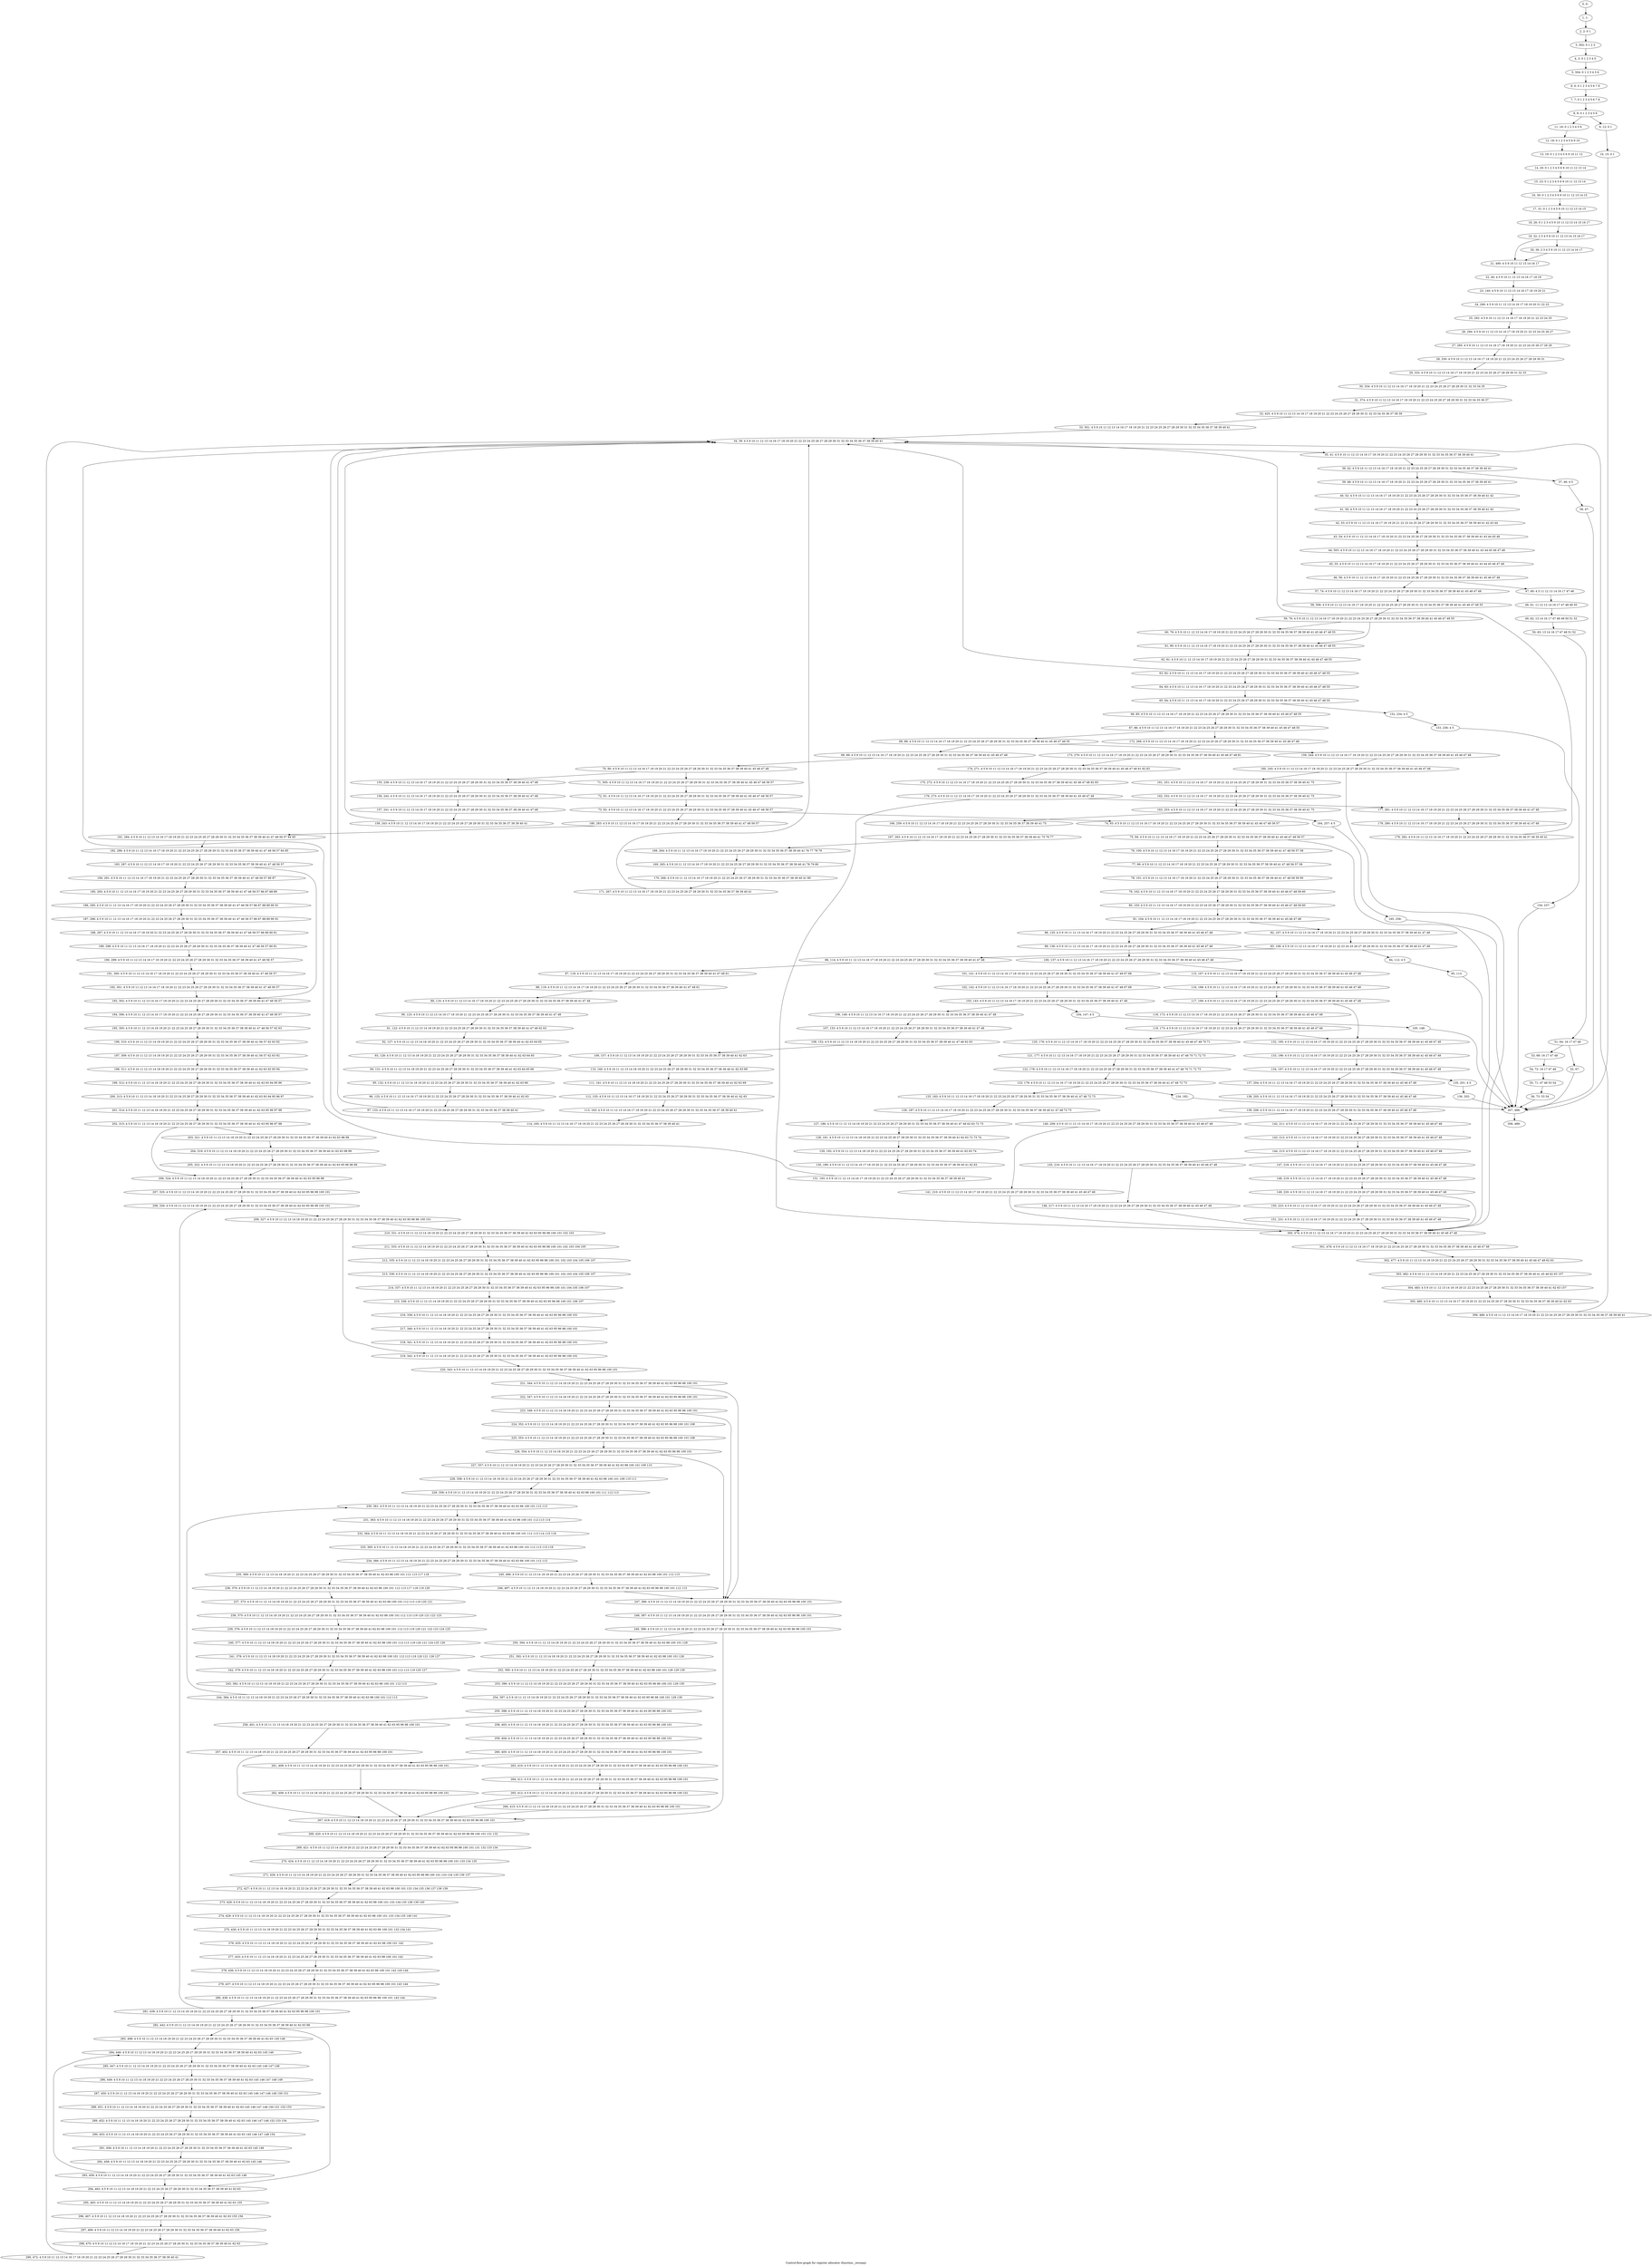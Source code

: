 digraph G {
graph [label="Control-flow-graph for register allocator (function _recomp)"]
0[label="0, 0: "];
1[label="1, 1: "];
2[label="2, 2: 0 1 "];
3[label="3, 502: 0 1 2 3 "];
4[label="4, 3: 0 1 2 3 4 5 "];
5[label="5, 504: 0 1 2 3 4 5 6 "];
6[label="6, 6: 0 1 2 3 4 5 6 7 8 "];
7[label="7, 7: 0 1 2 3 4 5 6 7 8 "];
8[label="8, 8: 0 1 2 3 4 5 6 "];
9[label="9, 12: 0 1 "];
10[label="10, 15: 0 1 "];
11[label="11, 16: 0 1 2 3 4 5 6 "];
12[label="12, 18: 0 1 2 3 4 5 6 9 10 "];
13[label="13, 19: 0 1 2 3 4 5 6 9 10 11 12 "];
14[label="14, 20: 0 1 2 3 4 5 6 9 10 11 12 13 14 "];
15[label="15, 23: 0 1 2 3 4 5 6 9 10 11 12 13 14 "];
16[label="16, 30: 0 1 2 3 4 5 6 9 10 11 12 13 14 15 "];
17[label="17, 31: 0 1 2 3 4 5 9 10 11 12 13 14 15 "];
18[label="18, 26: 0 1 2 3 4 5 9 10 11 12 13 14 15 16 17 "];
19[label="19, 32: 2 3 4 5 9 10 11 12 13 14 15 16 17 "];
20[label="20, 36: 2 3 4 5 9 10 11 12 13 14 16 17 "];
21[label="21, 490: 4 5 9 10 11 12 13 14 16 17 "];
22[label="22, 40: 4 5 9 10 11 12 13 14 16 17 18 19 "];
23[label="23, 140: 4 5 9 10 11 12 13 14 16 17 18 19 20 21 "];
24[label="24, 290: 4 5 9 10 11 12 13 14 16 17 18 19 20 21 22 23 "];
25[label="25, 292: 4 5 9 10 11 12 13 14 16 17 18 19 20 21 22 23 24 25 "];
26[label="26, 294: 4 5 9 10 11 12 13 14 16 17 18 19 20 21 22 23 24 25 26 27 "];
27[label="27, 285: 4 5 9 10 11 12 13 14 16 17 18 19 20 21 22 23 24 25 26 27 28 29 "];
28[label="28, 330: 4 5 9 10 11 12 13 14 16 17 18 19 20 21 22 23 24 25 26 27 28 29 30 31 "];
29[label="29, 332: 4 5 9 10 11 12 13 14 16 17 18 19 20 21 22 23 24 25 26 27 28 29 30 31 32 33 "];
30[label="30, 334: 4 5 9 10 11 12 13 14 16 17 18 19 20 21 22 23 24 25 26 27 28 29 30 31 32 33 34 35 "];
31[label="31, 374: 4 5 9 10 11 12 13 14 16 17 18 19 20 21 22 23 24 25 26 27 28 29 30 31 32 33 34 35 36 37 "];
32[label="32, 425: 4 5 9 10 11 12 13 14 16 17 18 19 20 21 22 23 24 25 26 27 28 29 30 31 32 33 34 35 36 37 38 39 "];
33[label="33, 501: 4 5 9 10 11 12 13 14 16 17 18 19 20 21 22 23 24 25 26 27 28 29 30 31 32 33 34 35 36 37 38 39 40 41 "];
34[label="34, 39: 4 5 9 10 11 12 13 14 16 17 18 19 20 21 22 23 24 25 26 27 28 29 30 31 32 33 34 35 36 37 38 39 40 41 "];
35[label="35, 41: 4 5 9 10 11 12 13 14 16 17 18 19 20 21 22 23 24 25 26 27 28 29 30 31 32 33 34 35 36 37 38 39 40 41 "];
36[label="36, 42: 4 5 9 10 11 12 13 14 16 17 18 19 20 21 22 23 24 25 26 27 28 29 30 31 32 33 34 35 36 37 38 39 40 41 "];
37[label="37, 46: 4 5 "];
38[label="38, 47: "];
39[label="39, 48: 4 5 9 10 11 12 13 14 16 17 18 19 20 21 22 23 24 25 26 27 28 29 30 31 32 33 34 35 36 37 38 39 40 41 "];
40[label="40, 52: 4 5 9 10 11 12 13 14 16 17 18 19 20 21 22 23 24 25 26 27 28 29 30 31 32 33 34 35 36 37 38 39 40 41 42 "];
41[label="41, 50: 4 5 9 10 11 12 13 14 16 17 18 19 20 21 22 23 24 25 26 27 28 29 30 31 32 33 34 35 36 37 38 39 40 41 42 "];
42[label="42, 53: 4 5 9 10 11 12 13 14 16 17 18 19 20 21 22 23 24 25 26 27 28 29 30 31 32 33 34 35 36 37 38 39 40 41 42 43 44 "];
43[label="43, 54: 4 5 9 10 11 12 13 14 16 17 18 19 20 21 22 23 24 25 26 27 28 29 30 31 32 33 34 35 36 37 38 39 40 41 43 44 45 46 "];
44[label="44, 503: 4 5 9 10 11 12 13 14 16 17 18 19 20 21 22 23 24 25 26 27 28 29 30 31 32 33 34 35 36 37 38 39 40 41 43 44 45 46 47 48 "];
45[label="45, 55: 4 5 9 10 11 12 13 14 16 17 18 19 20 21 22 23 24 25 26 27 28 29 30 31 32 33 34 35 36 37 38 39 40 41 43 44 45 46 47 48 "];
46[label="46, 56: 4 5 9 10 11 12 13 14 16 17 18 19 20 21 22 23 24 25 26 27 28 29 30 31 32 33 34 35 36 37 38 39 40 41 45 46 47 48 "];
47[label="47, 60: 4 5 11 12 13 14 16 17 47 48 "];
48[label="48, 61: 11 12 13 14 16 17 47 48 49 50 "];
49[label="49, 62: 13 14 16 17 47 48 49 50 51 52 "];
50[label="50, 63: 13 14 16 17 47 48 51 52 "];
51[label="51, 64: 16 17 47 48 "];
52[label="52, 67: "];
53[label="53, 68: 16 17 47 48 "];
54[label="54, 72: 16 17 47 48 "];
55[label="55, 71: 47 48 53 54 "];
56[label="56, 73: 53 54 "];
57[label="57, 74: 4 5 9 10 11 12 13 14 16 17 18 19 20 21 22 23 24 25 26 27 28 29 30 31 32 33 34 35 36 37 38 39 40 41 45 46 47 48 "];
58[label="58, 506: 4 5 9 10 11 12 13 14 16 17 18 19 20 21 22 23 24 25 26 27 28 29 30 31 32 33 34 35 36 37 38 39 40 41 45 46 47 48 55 "];
59[label="59, 76: 4 5 9 10 11 12 13 14 16 17 18 19 20 21 22 23 24 25 26 27 28 29 30 31 32 33 34 35 36 37 38 39 40 41 45 46 47 48 55 "];
60[label="60, 79: 4 5 9 10 11 12 13 14 16 17 18 19 20 21 22 23 24 25 26 27 28 29 30 31 32 33 34 35 36 37 38 39 40 41 45 46 47 48 55 "];
61[label="61, 80: 4 5 9 10 11 12 13 14 16 17 18 19 20 21 22 23 24 25 26 27 28 29 30 31 32 33 34 35 36 37 38 39 40 41 45 46 47 48 55 "];
62[label="62, 81: 4 5 9 10 11 12 13 14 16 17 18 19 20 21 22 23 24 25 26 27 28 29 30 31 32 33 34 35 36 37 38 39 40 41 45 46 47 48 55 "];
63[label="63, 82: 4 5 9 10 11 12 13 14 16 17 18 19 20 21 22 23 24 25 26 27 28 29 30 31 32 33 34 35 36 37 38 39 40 41 45 46 47 48 55 "];
64[label="64, 83: 4 5 9 10 11 12 13 14 16 17 18 19 20 21 22 23 24 25 26 27 28 29 30 31 32 33 34 35 36 37 38 39 40 41 45 46 47 48 55 "];
65[label="65, 84: 4 5 9 10 11 12 13 14 16 17 18 19 20 21 22 23 24 25 26 27 28 29 30 31 32 33 34 35 36 37 38 39 40 41 45 46 47 48 55 "];
66[label="66, 85: 4 5 9 10 11 12 13 14 16 17 18 19 20 21 22 23 24 25 26 27 28 29 30 31 32 33 34 35 36 37 38 39 40 41 45 46 47 48 55 "];
67[label="67, 86: 4 5 9 10 11 12 13 14 16 17 18 19 20 21 22 23 24 25 26 27 28 29 30 31 32 33 34 35 36 37 38 39 40 41 45 46 47 48 55 "];
68[label="68, 88: 4 5 9 10 11 12 13 14 16 17 18 19 20 21 22 23 24 25 26 27 28 29 30 31 32 33 34 35 36 37 38 39 40 41 45 46 47 48 55 "];
69[label="69, 89: 4 5 9 10 11 12 13 14 16 17 18 19 20 21 22 23 24 25 26 27 28 29 30 31 32 33 34 35 36 37 38 39 40 41 45 46 47 48 "];
70[label="70, 90: 4 5 9 10 11 12 13 14 16 17 18 19 20 21 22 23 24 25 26 27 28 29 30 31 32 33 34 35 36 37 38 39 40 41 45 46 47 48 "];
71[label="71, 505: 4 5 9 10 11 12 13 14 16 17 18 19 20 21 22 23 24 25 26 27 28 29 30 31 32 33 34 35 36 37 38 39 40 41 45 46 47 48 56 57 "];
72[label="72, 91: 4 5 9 10 11 12 13 14 16 17 18 19 20 21 22 23 24 25 26 27 28 29 30 31 32 33 34 35 36 37 38 39 40 41 45 46 47 48 56 57 "];
73[label="73, 92: 4 5 9 10 11 12 13 14 16 17 18 19 20 21 22 23 24 25 26 27 28 29 30 31 32 33 34 35 36 37 38 39 40 41 45 46 47 48 56 57 "];
74[label="74, 93: 4 5 9 10 11 12 13 14 16 17 18 19 20 21 22 23 24 25 26 27 28 29 30 31 32 33 34 35 36 37 38 39 40 41 45 46 47 48 56 57 "];
75[label="75, 94: 4 5 9 10 11 12 13 14 16 17 18 19 20 21 22 23 24 25 26 27 28 29 30 31 32 33 34 35 36 37 38 39 40 41 45 46 47 48 56 57 "];
76[label="76, 100: 4 5 9 10 11 12 13 14 16 17 18 19 20 21 22 23 24 25 26 27 28 29 30 31 32 33 34 35 36 37 38 39 40 41 47 48 56 57 58 "];
77[label="77, 99: 4 5 9 10 11 12 13 14 16 17 18 19 20 21 22 23 24 25 26 27 28 29 30 31 32 33 34 35 36 37 38 39 40 41 47 48 56 57 58 "];
78[label="78, 101: 4 5 9 10 11 12 13 14 16 17 18 19 20 21 22 23 24 25 26 27 28 29 30 31 32 33 34 35 36 37 38 39 40 41 47 48 58 59 60 "];
79[label="79, 102: 4 5 9 10 11 12 13 14 16 17 18 19 20 21 22 23 24 25 26 27 28 29 30 31 32 33 34 35 36 37 38 39 40 41 45 46 47 48 59 60 "];
80[label="80, 103: 4 5 9 10 11 12 13 14 16 17 18 19 20 21 22 23 24 25 26 27 28 29 30 31 32 33 34 35 36 37 38 39 40 41 45 46 47 48 59 60 "];
81[label="81, 104: 4 5 9 10 11 12 13 14 16 17 18 19 20 21 22 23 24 25 26 27 28 29 30 31 32 33 34 35 36 37 38 39 40 41 45 46 47 48 "];
82[label="82, 107: 4 5 9 10 11 12 13 14 16 17 18 19 20 21 22 23 24 25 26 27 28 29 30 31 32 33 34 35 36 37 38 39 40 41 47 48 "];
83[label="83, 108: 4 5 9 10 11 12 13 14 16 17 18 19 20 21 22 23 24 25 26 27 28 29 30 31 32 33 34 35 36 37 38 39 40 41 47 48 "];
84[label="84, 112: 4 5 "];
85[label="85, 113: "];
86[label="86, 114: 4 5 9 10 11 12 13 14 16 17 18 19 20 21 22 23 24 25 26 27 28 29 30 31 32 33 34 35 36 37 38 39 40 41 47 48 "];
87[label="87, 118: 4 5 9 10 11 12 13 14 16 17 18 19 20 21 22 23 24 25 26 27 28 29 30 31 32 33 34 35 36 37 38 39 40 41 47 48 61 "];
88[label="88, 119: 4 5 9 10 11 12 13 14 16 17 18 19 20 21 22 23 24 25 26 27 28 29 30 31 32 33 34 35 36 37 38 39 40 41 47 48 61 "];
89[label="89, 116: 4 5 9 10 11 12 13 14 16 17 18 19 20 21 22 23 24 25 26 27 28 29 30 31 32 33 34 35 36 37 38 39 40 41 47 48 "];
90[label="90, 123: 4 5 9 10 11 12 13 14 16 17 18 19 20 21 22 23 24 25 26 27 28 29 30 31 32 33 34 35 36 37 38 39 40 41 47 48 "];
91[label="91, 122: 4 5 9 10 11 12 13 14 18 19 20 21 22 23 24 25 26 27 28 29 30 31 32 33 34 35 36 37 38 39 40 41 47 48 62 63 "];
92[label="92, 127: 4 5 9 10 11 12 13 14 18 19 20 21 22 23 24 25 26 27 28 29 30 31 32 33 34 35 36 37 38 39 40 41 62 63 64 65 "];
93[label="93, 128: 4 5 9 10 11 12 13 14 18 19 20 21 22 23 24 25 26 27 28 29 30 31 32 33 34 35 36 37 38 39 40 41 62 63 64 65 "];
94[label="94, 131: 4 5 9 10 11 12 13 14 18 19 20 21 22 23 24 25 26 27 28 29 30 31 32 33 34 35 36 37 38 39 40 41 62 63 64 65 66 "];
95[label="95, 132: 4 5 9 10 11 12 13 14 18 19 20 21 22 23 24 25 26 27 28 29 30 31 32 33 34 35 36 37 38 39 40 41 62 63 66 "];
96[label="96, 125: 4 5 9 10 11 12 13 14 16 17 18 19 20 21 22 23 24 25 26 27 28 29 30 31 32 33 34 35 36 37 38 39 40 41 62 63 "];
97[label="97, 133: 4 5 9 10 11 12 13 14 16 17 18 19 20 21 22 23 24 25 26 27 28 29 30 31 32 33 34 35 36 37 38 39 40 41 "];
98[label="98, 135: 4 5 9 10 11 12 13 14 16 17 18 19 20 21 22 23 24 25 26 27 28 29 30 31 32 33 34 35 36 37 38 39 40 41 45 46 47 48 "];
99[label="99, 136: 4 5 9 10 11 12 13 14 16 17 18 19 20 21 22 23 24 25 26 27 28 29 30 31 32 33 34 35 36 37 38 39 40 41 45 46 47 48 "];
100[label="100, 137: 4 5 9 10 11 12 13 14 16 17 18 19 20 21 22 23 24 25 26 27 28 29 30 31 32 33 34 35 36 37 38 39 40 41 45 46 47 48 "];
101[label="101, 141: 4 5 9 10 11 12 13 14 16 17 18 19 20 21 22 23 24 25 26 27 28 29 30 31 32 33 34 35 36 37 38 39 40 41 47 48 67 68 "];
102[label="102, 142: 4 5 9 10 11 12 13 14 16 17 18 19 20 21 22 23 24 25 26 27 28 29 30 31 32 33 34 35 36 37 38 39 40 41 47 48 67 68 "];
103[label="103, 143: 4 5 9 10 11 12 13 14 16 17 18 19 20 21 22 23 24 25 26 27 28 29 30 31 32 33 34 35 36 37 38 39 40 41 47 48 "];
104[label="104, 147: 4 5 "];
105[label="105, 148: "];
106[label="106, 149: 4 5 9 10 11 12 13 14 16 17 18 19 20 21 22 23 24 25 26 27 28 29 30 31 32 33 34 35 36 37 38 39 40 41 47 48 "];
107[label="107, 153: 4 5 9 10 11 12 13 14 16 17 18 19 20 21 22 23 24 25 26 27 28 29 30 31 32 33 34 35 36 37 38 39 40 41 47 48 "];
108[label="108, 152: 4 5 9 10 11 12 13 14 18 19 20 21 22 23 24 25 26 27 28 29 30 31 32 33 34 35 36 37 38 39 40 41 47 48 62 63 "];
109[label="109, 157: 4 5 9 10 11 12 13 14 18 19 20 21 22 23 24 25 26 27 28 29 30 31 32 33 34 35 36 37 38 39 40 41 62 63 "];
110[label="110, 160: 4 5 9 10 11 12 13 14 18 19 20 21 22 23 24 25 26 27 28 29 30 31 32 33 34 35 36 37 38 39 40 41 62 63 69 "];
111[label="111, 161: 4 5 9 10 11 12 13 14 18 19 20 21 22 23 24 25 26 27 28 29 30 31 32 33 34 35 36 37 38 39 40 41 62 63 69 "];
112[label="112, 155: 4 5 9 10 11 12 13 14 16 17 18 19 20 21 22 23 24 25 26 27 28 29 30 31 32 33 34 35 36 37 38 39 40 41 62 63 "];
113[label="113, 163: 4 5 9 10 11 12 13 14 16 17 18 19 20 21 22 23 24 25 26 27 28 29 30 31 32 33 34 35 36 37 38 39 40 41 "];
114[label="114, 165: 4 5 9 10 11 12 13 14 16 17 18 19 20 21 22 23 24 25 26 27 28 29 30 31 32 33 34 35 36 37 38 39 40 41 "];
115[label="115, 167: 4 5 9 10 11 12 13 14 16 17 18 19 20 21 22 23 24 25 26 27 28 29 30 31 32 33 34 35 36 37 38 39 40 41 45 46 47 48 "];
116[label="116, 168: 4 5 9 10 11 12 13 14 16 17 18 19 20 21 22 23 24 25 26 27 28 29 30 31 32 33 34 35 36 37 38 39 40 41 45 46 47 48 "];
117[label="117, 169: 4 5 9 10 11 12 13 14 16 17 18 19 20 21 22 23 24 25 26 27 28 29 30 31 32 33 34 35 36 37 38 39 40 41 45 46 47 48 "];
118[label="118, 172: 4 5 9 10 11 12 13 14 16 17 18 19 20 21 22 23 24 25 26 27 28 29 30 31 32 33 34 35 36 37 38 39 40 41 45 46 47 48 "];
119[label="119, 173: 4 5 9 10 11 12 13 14 16 17 18 19 20 21 22 23 24 25 26 27 28 29 30 31 32 33 34 35 36 37 38 39 40 41 45 46 47 48 "];
120[label="120, 176: 4 5 9 10 11 12 13 14 16 17 18 19 20 21 22 23 24 25 26 27 28 29 30 31 32 33 34 35 36 37 38 39 40 41 45 46 47 48 70 71 "];
121[label="121, 177: 4 5 9 10 11 12 13 14 16 17 18 19 20 21 22 23 24 25 26 27 28 29 30 31 32 33 34 35 36 37 38 39 40 41 47 48 70 71 72 73 "];
122[label="122, 178: 4 5 9 10 11 12 13 14 16 17 18 19 20 21 22 23 24 25 26 27 28 29 30 31 32 33 34 35 36 37 38 39 40 41 47 48 70 71 72 73 "];
123[label="123, 179: 4 5 9 10 11 12 13 14 16 17 18 19 20 21 22 23 24 25 26 27 28 29 30 31 32 33 34 35 36 37 38 39 40 41 47 48 72 73 "];
124[label="124, 182: "];
125[label="125, 183: 4 5 9 10 11 12 13 14 16 17 18 19 20 21 22 23 24 25 26 27 28 29 30 31 32 33 34 35 36 37 38 39 40 41 47 48 72 73 "];
126[label="126, 187: 4 5 9 10 11 12 13 14 16 17 18 19 20 21 22 23 24 25 26 27 28 29 30 31 32 33 34 35 36 37 38 39 40 41 47 48 72 73 "];
127[label="127, 186: 4 5 9 10 11 12 13 14 18 19 20 21 22 23 24 25 26 27 28 29 30 31 32 33 34 35 36 37 38 39 40 41 47 48 62 63 72 73 "];
128[label="128, 191: 4 5 9 10 11 12 13 14 18 19 20 21 22 23 24 25 26 27 28 29 30 31 32 33 34 35 36 37 38 39 40 41 62 63 72 73 74 "];
129[label="129, 192: 4 5 9 10 11 12 13 14 18 19 20 21 22 23 24 25 26 27 28 29 30 31 32 33 34 35 36 37 38 39 40 41 62 63 74 "];
130[label="130, 189: 4 5 9 10 11 12 13 14 16 17 18 19 20 21 22 23 24 25 26 27 28 29 30 31 32 33 34 35 36 37 38 39 40 41 62 63 "];
131[label="131, 193: 4 5 9 10 11 12 13 14 16 17 18 19 20 21 22 23 24 25 26 27 28 29 30 31 32 33 34 35 36 37 38 39 40 41 "];
132[label="132, 195: 4 5 9 10 11 12 13 14 16 17 18 19 20 21 22 23 24 25 26 27 28 29 30 31 32 33 34 35 36 37 38 39 40 41 45 46 47 48 "];
133[label="133, 196: 4 5 9 10 11 12 13 14 16 17 18 19 20 21 22 23 24 25 26 27 28 29 30 31 32 33 34 35 36 37 38 39 40 41 45 46 47 48 "];
134[label="134, 197: 4 5 9 10 11 12 13 14 16 17 18 19 20 21 22 23 24 25 26 27 28 29 30 31 32 33 34 35 36 37 38 39 40 41 45 46 47 48 "];
135[label="135, 201: 4 5 "];
136[label="136, 202: "];
137[label="137, 204: 4 5 9 10 11 12 13 14 16 17 18 19 20 21 22 23 24 25 26 27 28 29 30 31 32 33 34 35 36 37 38 39 40 41 45 46 47 48 "];
138[label="138, 205: 4 5 9 10 11 12 13 14 16 17 18 19 20 21 22 23 24 25 26 27 28 29 30 31 32 33 34 35 36 37 38 39 40 41 45 46 47 48 "];
139[label="139, 206: 4 5 9 10 11 12 13 14 16 17 18 19 20 21 22 23 24 25 26 27 28 29 30 31 32 33 34 35 36 37 38 39 40 41 45 46 47 48 "];
140[label="140, 209: 4 5 9 10 11 12 13 14 16 17 18 19 20 21 22 23 24 25 26 27 28 29 30 31 32 33 34 35 36 37 38 39 40 41 45 46 47 48 "];
141[label="141, 210: 4 5 9 10 11 12 13 14 16 17 18 19 20 21 22 23 24 25 26 27 28 29 30 31 32 33 34 35 36 37 38 39 40 41 45 46 47 48 "];
142[label="142, 211: 4 5 9 10 11 12 13 14 16 17 18 19 20 21 22 23 24 25 26 27 28 29 30 31 32 33 34 35 36 37 38 39 40 41 45 46 47 48 "];
143[label="143, 212: 4 5 9 10 11 12 13 14 16 17 18 19 20 21 22 23 24 25 26 27 28 29 30 31 32 33 34 35 36 37 38 39 40 41 45 46 47 48 "];
144[label="144, 213: 4 5 9 10 11 12 13 14 16 17 18 19 20 21 22 23 24 25 26 27 28 29 30 31 32 33 34 35 36 37 38 39 40 41 45 46 47 48 "];
145[label="145, 216: 4 5 9 10 11 12 13 14 16 17 18 19 20 21 22 23 24 25 26 27 28 29 30 31 32 33 34 35 36 37 38 39 40 41 45 46 47 48 "];
146[label="146, 217: 4 5 9 10 11 12 13 14 16 17 18 19 20 21 22 23 24 25 26 27 28 29 30 31 32 33 34 35 36 37 38 39 40 41 45 46 47 48 "];
147[label="147, 218: 4 5 9 10 11 12 13 14 16 17 18 19 20 21 22 23 24 25 26 27 28 29 30 31 32 33 34 35 36 37 38 39 40 41 45 46 47 48 "];
148[label="148, 219: 4 5 9 10 11 12 13 14 16 17 18 19 20 21 22 23 24 25 26 27 28 29 30 31 32 33 34 35 36 37 38 39 40 41 45 46 47 48 "];
149[label="149, 220: 4 5 9 10 11 12 13 14 16 17 18 19 20 21 22 23 24 25 26 27 28 29 30 31 32 33 34 35 36 37 38 39 40 41 45 46 47 48 "];
150[label="150, 223: 4 5 9 10 11 12 13 14 16 17 18 19 20 21 22 23 24 25 26 27 28 29 30 31 32 33 34 35 36 37 38 39 40 41 45 46 47 48 "];
151[label="151, 231: 4 5 9 10 11 12 13 14 16 17 18 19 20 21 22 23 24 25 26 27 28 29 30 31 32 33 34 35 36 37 38 39 40 41 45 46 47 48 "];
152[label="152, 234: 4 5 "];
153[label="153, 236: 4 5 "];
154[label="154, 237: "];
155[label="155, 238: 4 5 9 10 11 12 13 14 16 17 18 19 20 21 22 23 24 25 26 27 28 29 30 31 32 33 34 35 36 37 38 39 40 41 47 48 "];
156[label="156, 242: 4 5 9 10 11 12 13 14 16 17 18 19 20 21 22 23 24 25 26 27 28 29 30 31 32 33 34 35 36 37 38 39 40 41 47 48 "];
157[label="157, 241: 4 5 9 10 11 12 13 14 16 17 18 19 20 21 22 23 24 25 26 27 28 29 30 31 32 33 34 35 36 37 38 39 40 41 47 48 "];
158[label="158, 243: 4 5 9 10 11 12 13 14 16 17 18 19 20 21 22 23 24 25 26 27 28 29 30 31 32 33 34 35 36 37 38 39 40 41 "];
159[label="159, 244: 4 5 9 10 11 12 13 14 16 17 18 19 20 21 22 23 24 25 26 27 28 29 30 31 32 33 34 35 36 37 38 39 40 41 45 46 47 48 "];
160[label="160, 245: 4 5 9 10 11 12 13 14 16 17 18 19 20 21 22 23 24 25 26 27 28 29 30 31 32 33 34 35 36 37 38 39 40 41 45 46 47 48 "];
161[label="161, 251: 4 5 9 10 11 12 13 14 16 17 18 19 20 21 22 23 24 25 26 27 28 29 30 31 32 33 34 35 36 37 38 39 40 41 75 "];
162[label="162, 252: 4 5 9 10 11 12 13 14 16 17 18 19 20 21 22 23 24 25 26 27 28 29 30 31 32 33 34 35 36 37 38 39 40 41 75 "];
163[label="163, 253: 4 5 9 10 11 12 13 14 16 17 18 19 20 21 22 23 24 25 26 27 28 29 30 31 32 33 34 35 36 37 38 39 40 41 75 "];
164[label="164, 257: 4 5 "];
165[label="165, 258: "];
166[label="166, 259: 4 5 9 10 11 12 13 14 16 17 18 19 20 21 22 23 24 25 26 27 28 29 30 31 32 33 34 35 36 37 38 39 40 41 75 "];
167[label="167, 263: 4 5 9 10 11 12 13 14 16 17 18 19 20 21 22 23 24 25 26 27 28 29 30 31 32 33 34 35 36 37 38 39 40 41 75 76 77 "];
168[label="168, 264: 4 5 9 10 11 12 13 14 16 17 18 19 20 21 22 23 24 25 26 27 28 29 30 31 32 33 34 35 36 37 38 39 40 41 76 77 78 79 "];
169[label="169, 265: 4 5 9 10 11 12 13 14 16 17 18 19 20 21 22 23 24 25 26 27 28 29 30 31 32 33 34 35 36 37 38 39 40 41 78 79 80 "];
170[label="170, 266: 4 5 9 10 11 12 13 14 16 17 18 19 20 21 22 23 24 25 26 27 28 29 30 31 32 33 34 35 36 37 38 39 40 41 80 "];
171[label="171, 267: 4 5 9 10 11 12 13 14 16 17 18 19 20 21 22 23 24 25 26 27 28 29 30 31 32 33 34 35 36 37 38 39 40 41 "];
172[label="172, 268: 4 5 9 10 11 12 13 14 16 17 18 19 20 21 22 23 24 25 26 27 28 29 30 31 32 33 34 35 36 37 38 39 40 41 45 46 47 48 "];
173[label="173, 270: 4 5 9 10 11 12 13 14 16 17 18 19 20 21 22 23 24 25 26 27 28 29 30 31 32 33 34 35 36 37 38 39 40 41 45 46 47 48 81 "];
174[label="174, 271: 4 5 9 10 11 12 13 14 16 17 18 19 20 21 22 23 24 25 26 27 28 29 30 31 32 33 34 35 36 37 38 39 40 41 45 46 47 48 81 82 83 "];
175[label="175, 272: 4 5 9 10 11 12 13 14 16 17 18 19 20 21 22 23 24 25 26 27 28 29 30 31 32 33 34 35 36 37 38 39 40 41 45 46 47 48 82 83 "];
176[label="176, 273: 4 5 9 10 11 12 13 14 16 17 18 19 20 21 22 23 24 25 26 27 28 29 30 31 32 33 34 35 36 37 38 39 40 41 45 46 47 48 "];
177[label="177, 281: 4 5 9 10 11 12 13 14 16 17 18 19 20 21 22 23 24 25 26 27 28 29 30 31 32 33 34 35 36 37 38 39 40 41 47 48 "];
178[label="178, 280: 4 5 9 10 11 12 13 14 16 17 18 19 20 21 22 23 24 25 26 27 28 29 30 31 32 33 34 35 36 37 38 39 40 41 47 48 "];
179[label="179, 282: 4 5 9 10 11 12 13 14 16 17 18 19 20 21 22 23 24 25 26 27 28 29 30 31 32 33 34 35 36 37 38 39 40 41 "];
180[label="180, 283: 4 5 9 10 11 12 13 14 16 17 18 19 20 21 22 23 24 25 26 27 28 29 30 31 32 33 34 35 36 37 38 39 40 41 47 48 56 57 "];
181[label="181, 284: 4 5 9 10 11 12 13 14 16 17 18 19 20 21 22 23 24 25 26 27 28 29 30 31 32 33 34 35 36 37 38 39 40 41 47 48 56 57 84 85 "];
182[label="182, 286: 4 5 9 10 11 12 13 14 16 17 18 19 20 21 22 23 24 25 26 27 28 29 30 31 32 33 34 35 36 37 38 39 40 41 47 48 56 57 84 85 "];
183[label="183, 287: 4 5 9 10 11 12 13 14 16 17 18 19 20 21 22 23 24 25 26 27 28 29 30 31 32 33 34 35 36 37 38 39 40 41 47 48 56 57 "];
184[label="184, 291: 4 5 9 10 11 12 13 14 16 17 18 19 20 21 22 23 24 25 26 27 28 29 30 31 32 33 34 35 36 37 38 39 40 41 47 48 56 57 86 87 "];
185[label="185, 293: 4 5 9 10 11 12 13 14 16 17 18 19 20 21 22 23 24 25 26 27 28 29 30 31 32 33 34 35 36 37 38 39 40 41 47 48 56 57 86 87 88 89 "];
186[label="186, 295: 4 5 9 10 11 12 13 14 16 17 18 19 20 21 22 23 24 25 26 27 28 29 30 31 32 33 34 35 36 37 38 39 40 41 47 48 56 57 86 87 88 89 90 91 "];
187[label="187, 296: 4 5 9 10 11 12 13 14 16 17 18 19 20 21 22 23 24 25 26 27 28 29 30 31 32 33 34 35 36 37 38 39 40 41 47 48 56 57 86 87 88 89 90 91 "];
188[label="188, 297: 4 5 9 10 11 12 13 14 16 17 18 19 20 21 22 23 24 25 26 27 28 29 30 31 32 33 34 35 36 37 38 39 40 41 47 48 56 57 88 89 90 91 "];
189[label="189, 298: 4 5 9 10 11 12 13 14 16 17 18 19 20 21 22 23 24 25 26 27 28 29 30 31 32 33 34 35 36 37 38 39 40 41 47 48 56 57 90 91 "];
190[label="190, 299: 4 5 9 10 11 12 13 14 16 17 18 19 20 21 22 23 24 25 26 27 28 29 30 31 32 33 34 35 36 37 38 39 40 41 47 48 56 57 "];
191[label="191, 300: 4 5 9 10 11 12 13 14 16 17 18 19 20 21 22 23 24 25 26 27 28 29 30 31 32 33 34 35 36 37 38 39 40 41 47 48 56 57 "];
192[label="192, 301: 4 5 9 10 11 12 13 14 16 17 18 19 20 21 22 23 24 25 26 27 28 29 30 31 32 33 34 35 36 37 38 39 40 41 47 48 56 57 "];
193[label="193, 302: 4 5 9 10 11 12 13 14 16 17 18 19 20 21 22 23 24 25 26 27 28 29 30 31 32 33 34 35 36 37 38 39 40 41 47 48 56 57 "];
194[label="194, 306: 4 5 9 10 11 12 13 14 16 17 18 19 20 21 22 23 24 25 26 27 28 29 30 31 32 33 34 35 36 37 38 39 40 41 47 48 56 57 "];
195[label="195, 305: 4 5 9 10 11 12 13 14 18 19 20 21 22 23 24 25 26 27 28 29 30 31 32 33 34 35 36 37 38 39 40 41 47 48 56 57 62 63 "];
196[label="196, 310: 4 5 9 10 11 12 13 14 18 19 20 21 22 23 24 25 26 27 28 29 30 31 32 33 34 35 36 37 38 39 40 41 56 57 62 63 92 "];
197[label="197, 309: 4 5 9 10 11 12 13 14 18 19 20 21 22 23 24 25 26 27 28 29 30 31 32 33 34 35 36 37 38 39 40 41 56 57 62 63 92 "];
198[label="198, 311: 4 5 9 10 11 12 13 14 18 19 20 21 22 23 24 25 26 27 28 29 30 31 32 33 34 35 36 37 38 39 40 41 62 63 92 93 94 "];
199[label="199, 312: 4 5 9 10 11 12 13 14 18 19 20 21 22 23 24 25 26 27 28 29 30 31 32 33 34 35 36 37 38 39 40 41 62 63 93 94 95 96 "];
200[label="200, 313: 4 5 9 10 11 12 13 14 18 19 20 21 22 23 24 25 26 27 28 29 30 31 32 33 34 35 36 37 38 39 40 41 62 63 93 94 95 96 97 "];
201[label="201, 314: 4 5 9 10 11 12 13 14 18 19 20 21 22 23 24 25 26 27 28 29 30 31 32 33 34 35 36 37 38 39 40 41 62 63 95 96 97 98 "];
202[label="202, 315: 4 5 9 10 11 12 13 14 18 19 20 21 22 23 24 25 26 27 28 29 30 31 32 33 34 35 36 37 38 39 40 41 62 63 95 96 97 98 "];
203[label="203, 321: 4 5 9 10 11 12 13 14 18 19 20 21 22 23 24 25 26 27 28 29 30 31 32 33 34 35 36 37 38 39 40 41 62 63 98 99 "];
204[label="204, 319: 4 5 9 10 11 12 13 14 18 19 20 21 22 23 24 25 26 27 28 29 30 31 32 33 34 35 36 37 38 39 40 41 62 63 98 99 "];
205[label="205, 322: 4 5 9 10 11 12 13 14 18 19 20 21 22 23 24 25 26 27 28 29 30 31 32 33 34 35 36 37 38 39 40 41 62 63 95 96 98 99 "];
206[label="206, 324: 4 5 9 10 11 12 13 14 18 19 20 21 22 23 24 25 26 27 28 29 30 31 32 33 34 35 36 37 38 39 40 41 62 63 95 96 98 "];
207[label="207, 325: 4 5 9 10 11 12 13 14 18 19 20 21 22 23 24 25 26 27 28 29 30 31 32 33 34 35 36 37 38 39 40 41 62 63 95 96 98 100 101 "];
208[label="208, 326: 4 5 9 10 11 12 13 14 18 19 20 21 22 23 24 25 26 27 28 29 30 31 32 33 34 35 36 37 38 39 40 41 62 63 95 96 98 100 101 "];
209[label="209, 327: 4 5 9 10 11 12 13 14 18 19 20 21 22 23 24 25 26 27 28 29 30 31 32 33 34 35 36 37 38 39 40 41 62 63 95 96 98 100 101 "];
210[label="210, 331: 4 5 9 10 11 12 13 14 18 19 20 21 22 23 24 25 26 27 28 29 30 31 32 33 34 35 36 37 38 39 40 41 62 63 95 96 98 100 101 102 103 "];
211[label="211, 333: 4 5 9 10 11 12 13 14 18 19 20 21 22 23 24 25 26 27 28 29 30 31 32 33 34 35 36 37 38 39 40 41 62 63 95 96 98 100 101 102 103 104 105 "];
212[label="212, 335: 4 5 9 10 11 12 13 14 18 19 20 21 22 23 24 25 26 27 28 29 30 31 32 33 34 35 36 37 38 39 40 41 62 63 95 96 98 100 101 102 103 104 105 106 107 "];
213[label="213, 336: 4 5 9 10 11 12 13 14 18 19 20 21 22 23 24 25 26 27 28 29 30 31 32 33 34 35 36 37 38 39 40 41 62 63 95 96 98 100 101 102 103 104 105 106 107 "];
214[label="214, 337: 4 5 9 10 11 12 13 14 18 19 20 21 22 23 24 25 26 27 28 29 30 31 32 33 34 35 36 37 38 39 40 41 62 63 95 96 98 100 101 104 105 106 107 "];
215[label="215, 338: 4 5 9 10 11 12 13 14 18 19 20 21 22 23 24 25 26 27 28 29 30 31 32 33 34 35 36 37 38 39 40 41 62 63 95 96 98 100 101 106 107 "];
216[label="216, 339: 4 5 9 10 11 12 13 14 18 19 20 21 22 23 24 25 26 27 28 29 30 31 32 33 34 35 36 37 38 39 40 41 62 63 95 96 98 100 101 "];
217[label="217, 340: 4 5 9 10 11 12 13 14 18 19 20 21 22 23 24 25 26 27 28 29 30 31 32 33 34 35 36 37 38 39 40 41 62 63 95 96 98 100 101 "];
218[label="218, 341: 4 5 9 10 11 12 13 14 18 19 20 21 22 23 24 25 26 27 28 29 30 31 32 33 34 35 36 37 38 39 40 41 62 63 95 96 98 100 101 "];
219[label="219, 342: 4 5 9 10 11 12 13 14 18 19 20 21 22 23 24 25 26 27 28 29 30 31 32 33 34 35 36 37 38 39 40 41 62 63 95 96 98 100 101 "];
220[label="220, 343: 4 5 9 10 11 12 13 14 18 19 20 21 22 23 24 25 26 27 28 29 30 31 32 33 34 35 36 37 38 39 40 41 62 63 95 96 98 100 101 "];
221[label="221, 344: 4 5 9 10 11 12 13 14 18 19 20 21 22 23 24 25 26 27 28 29 30 31 32 33 34 35 36 37 38 39 40 41 62 63 95 96 98 100 101 "];
222[label="222, 347: 4 5 9 10 11 12 13 14 18 19 20 21 22 23 24 25 26 27 28 29 30 31 32 33 34 35 36 37 38 39 40 41 62 63 95 96 98 100 101 "];
223[label="223, 348: 4 5 9 10 11 12 13 14 18 19 20 21 22 23 24 25 26 27 28 29 30 31 32 33 34 35 36 37 38 39 40 41 62 63 95 96 98 100 101 "];
224[label="224, 352: 4 5 9 10 11 12 13 14 18 19 20 21 22 23 24 25 26 27 28 29 30 31 32 33 34 35 36 37 38 39 40 41 62 63 95 96 98 100 101 108 "];
225[label="225, 353: 4 5 9 10 11 12 13 14 18 19 20 21 22 23 24 25 26 27 28 29 30 31 32 33 34 35 36 37 38 39 40 41 62 63 95 96 98 100 101 108 "];
226[label="226, 354: 4 5 9 10 11 12 13 14 18 19 20 21 22 23 24 25 26 27 28 29 30 31 32 33 34 35 36 37 38 39 40 41 62 63 95 96 98 100 101 "];
227[label="227, 357: 4 5 9 10 11 12 13 14 18 19 20 21 22 23 24 25 26 27 28 29 30 31 32 33 34 35 36 37 38 39 40 41 62 63 98 100 101 109 110 "];
228[label="228, 358: 4 5 9 10 11 12 13 14 18 19 20 21 22 23 24 25 26 27 28 29 30 31 32 33 34 35 36 37 38 39 40 41 62 63 98 100 101 109 110 111 "];
229[label="229, 359: 4 5 9 10 11 12 13 14 18 19 20 21 22 23 24 25 26 27 28 29 30 31 32 33 34 35 36 37 38 39 40 41 62 63 98 100 101 111 112 113 "];
230[label="230, 361: 4 5 9 10 11 12 13 14 18 19 20 21 22 23 24 25 26 27 28 29 30 31 32 33 34 35 36 37 38 39 40 41 62 63 98 100 101 112 113 "];
231[label="231, 363: 4 5 9 10 11 12 13 14 18 19 20 21 22 23 24 25 26 27 28 29 30 31 32 33 34 35 36 37 38 39 40 41 62 63 98 100 101 112 113 114 "];
232[label="232, 364: 4 5 9 10 11 12 13 14 18 19 20 21 22 23 24 25 26 27 28 29 30 31 32 33 34 35 36 37 38 39 40 41 62 63 98 100 101 112 113 114 115 116 "];
233[label="233, 365: 4 5 9 10 11 12 13 14 18 19 20 21 22 23 24 25 26 27 28 29 30 31 32 33 34 35 36 37 38 39 40 41 62 63 98 100 101 112 113 115 116 "];
234[label="234, 366: 4 5 9 10 11 12 13 14 18 19 20 21 22 23 24 25 26 27 28 29 30 31 32 33 34 35 36 37 38 39 40 41 62 63 98 100 101 112 113 "];
235[label="235, 369: 4 5 9 10 11 12 13 14 18 19 20 21 22 23 24 25 26 27 28 29 30 31 32 33 34 35 36 37 38 39 40 41 62 63 98 100 101 112 113 117 118 "];
236[label="236, 370: 4 5 9 10 11 12 13 14 18 19 20 21 22 23 24 25 26 27 28 29 30 31 32 33 34 35 36 37 38 39 40 41 62 63 98 100 101 112 113 117 118 119 120 "];
237[label="237, 373: 4 5 9 10 11 12 13 14 18 19 20 21 22 23 24 25 26 27 28 29 30 31 32 33 34 35 36 37 38 39 40 41 62 63 98 100 101 112 113 119 120 121 "];
238[label="238, 375: 4 5 9 10 11 12 13 14 18 19 20 21 22 23 24 25 26 27 28 29 30 31 32 33 34 35 36 37 38 39 40 41 62 63 98 100 101 112 113 119 120 121 122 123 "];
239[label="239, 376: 4 5 9 10 11 12 13 14 18 19 20 21 22 23 24 25 26 27 28 29 30 31 32 33 34 35 36 37 38 39 40 41 62 63 98 100 101 112 113 119 120 121 122 123 124 125 "];
240[label="240, 377: 4 5 9 10 11 12 13 14 18 19 20 21 22 23 24 25 26 27 28 29 30 31 32 33 34 35 36 37 38 39 40 41 62 63 98 100 101 112 113 119 120 121 124 125 126 "];
241[label="241, 378: 4 5 9 10 11 12 13 14 18 19 20 21 22 23 24 25 26 27 28 29 30 31 32 33 34 35 36 37 38 39 40 41 62 63 98 100 101 112 113 119 120 121 126 127 "];
242[label="242, 379: 4 5 9 10 11 12 13 14 18 19 20 21 22 23 24 25 26 27 28 29 30 31 32 33 34 35 36 37 38 39 40 41 62 63 98 100 101 112 113 119 120 127 "];
243[label="243, 382: 4 5 9 10 11 12 13 14 18 19 20 21 22 23 24 25 26 27 28 29 30 31 32 33 34 35 36 37 38 39 40 41 62 63 98 100 101 112 113 "];
244[label="244, 384: 4 5 9 10 11 12 13 14 18 19 20 21 22 23 24 25 26 27 28 29 30 31 32 33 34 35 36 37 38 39 40 41 62 63 98 100 101 112 113 "];
245[label="245, 496: 4 5 9 10 11 12 13 14 18 19 20 21 22 23 24 25 26 27 28 29 30 31 32 33 34 35 36 37 38 39 40 41 62 63 98 100 101 112 113 "];
246[label="246, 497: 4 5 9 10 11 12 13 14 18 19 20 21 22 23 24 25 26 27 28 29 30 31 32 33 34 35 36 37 38 39 40 41 62 63 95 96 98 100 101 112 113 "];
247[label="247, 386: 4 5 9 10 11 12 13 14 18 19 20 21 22 23 24 25 26 27 28 29 30 31 32 33 34 35 36 37 38 39 40 41 62 63 95 96 98 100 101 "];
248[label="248, 387: 4 5 9 10 11 12 13 14 18 19 20 21 22 23 24 25 26 27 28 29 30 31 32 33 34 35 36 37 38 39 40 41 62 63 95 96 98 100 101 "];
249[label="249, 388: 4 5 9 10 11 12 13 14 18 19 20 21 22 23 24 25 26 27 28 29 30 31 32 33 34 35 36 37 38 39 40 41 62 63 95 96 98 100 101 "];
250[label="250, 394: 4 5 9 10 11 12 13 14 18 19 20 21 22 23 24 25 26 27 28 29 30 31 32 33 34 35 36 37 38 39 40 41 62 63 98 100 101 128 "];
251[label="251, 392: 4 5 9 10 11 12 13 14 18 19 20 21 22 23 24 25 26 27 28 29 30 31 32 33 34 35 36 37 38 39 40 41 62 63 98 100 101 128 "];
252[label="252, 395: 4 5 9 10 11 12 13 14 18 19 20 21 22 23 24 25 26 27 28 29 30 31 32 33 34 35 36 37 38 39 40 41 62 63 98 100 101 128 129 130 "];
253[label="253, 396: 4 5 9 10 11 12 13 14 18 19 20 21 22 23 24 25 26 27 28 29 30 31 32 33 34 35 36 37 38 39 40 41 62 63 95 96 98 100 101 129 130 "];
254[label="254, 397: 4 5 9 10 11 12 13 14 18 19 20 21 22 23 24 25 26 27 28 29 30 31 32 33 34 35 36 37 38 39 40 41 62 63 95 96 98 100 101 129 130 "];
255[label="255, 398: 4 5 9 10 11 12 13 14 18 19 20 21 22 23 24 25 26 27 28 29 30 31 32 33 34 35 36 37 38 39 40 41 62 63 95 96 98 100 101 "];
256[label="256, 401: 4 5 9 10 11 12 13 14 18 19 20 21 22 23 24 25 26 27 28 29 30 31 32 33 34 35 36 37 38 39 40 41 62 63 95 96 98 100 101 "];
257[label="257, 402: 4 5 9 10 11 12 13 14 18 19 20 21 22 23 24 25 26 27 28 29 30 31 32 33 34 35 36 37 38 39 40 41 62 63 95 96 98 100 101 "];
258[label="258, 403: 4 5 9 10 11 12 13 14 18 19 20 21 22 23 24 25 26 27 28 29 30 31 32 33 34 35 36 37 38 39 40 41 62 63 95 96 98 100 101 "];
259[label="259, 404: 4 5 9 10 11 12 13 14 18 19 20 21 22 23 24 25 26 27 28 29 30 31 32 33 34 35 36 37 38 39 40 41 62 63 95 96 98 100 101 "];
260[label="260, 405: 4 5 9 10 11 12 13 14 18 19 20 21 22 23 24 25 26 27 28 29 30 31 32 33 34 35 36 37 38 39 40 41 62 63 95 96 98 100 101 "];
261[label="261, 408: 4 5 9 10 11 12 13 14 18 19 20 21 22 23 24 25 26 27 28 29 30 31 32 33 34 35 36 37 38 39 40 41 62 63 95 96 98 100 101 "];
262[label="262, 409: 4 5 9 10 11 12 13 14 18 19 20 21 22 23 24 25 26 27 28 29 30 31 32 33 34 35 36 37 38 39 40 41 62 63 95 96 98 100 101 "];
263[label="263, 410: 4 5 9 10 11 12 13 14 18 19 20 21 22 23 24 25 26 27 28 29 30 31 32 33 34 35 36 37 38 39 40 41 62 63 95 96 98 100 101 "];
264[label="264, 411: 4 5 9 10 11 12 13 14 18 19 20 21 22 23 24 25 26 27 28 29 30 31 32 33 34 35 36 37 38 39 40 41 62 63 95 96 98 100 101 "];
265[label="265, 412: 4 5 9 10 11 12 13 14 18 19 20 21 22 23 24 25 26 27 28 29 30 31 32 33 34 35 36 37 38 39 40 41 62 63 95 96 98 100 101 "];
266[label="266, 415: 4 5 9 10 11 12 13 14 18 19 20 21 22 23 24 25 26 27 28 29 30 31 32 33 34 35 36 37 38 39 40 41 62 63 95 96 98 100 101 "];
267[label="267, 419: 4 5 9 10 11 12 13 14 18 19 20 21 22 23 24 25 26 27 28 29 30 31 32 33 34 35 36 37 38 39 40 41 62 63 95 96 98 100 101 "];
268[label="268, 420: 4 5 9 10 11 12 13 14 18 19 20 21 22 23 24 25 26 27 28 29 30 31 32 33 34 35 36 37 38 39 40 41 62 63 95 96 98 100 101 131 132 "];
269[label="269, 421: 4 5 9 10 11 12 13 14 18 19 20 21 22 23 24 25 26 27 28 29 30 31 32 33 34 35 36 37 38 39 40 41 62 63 95 96 98 100 101 131 132 133 134 "];
270[label="270, 424: 4 5 9 10 11 12 13 14 18 19 20 21 22 23 24 25 26 27 28 29 30 31 32 33 34 35 36 37 38 39 40 41 62 63 95 96 98 100 101 133 134 135 "];
271[label="271, 426: 4 5 9 10 11 12 13 14 18 19 20 21 22 23 24 25 26 27 28 29 30 31 32 33 34 35 36 37 38 39 40 41 62 63 95 96 98 100 101 133 134 135 136 137 "];
272[label="272, 427: 4 5 9 10 11 12 13 14 18 19 20 21 22 23 24 25 26 27 28 29 30 31 32 33 34 35 36 37 38 39 40 41 62 63 98 100 101 133 134 135 136 137 138 139 "];
273[label="273, 428: 4 5 9 10 11 12 13 14 18 19 20 21 22 23 24 25 26 27 28 29 30 31 32 33 34 35 36 37 38 39 40 41 62 63 98 100 101 133 134 135 138 139 140 "];
274[label="274, 429: 4 5 9 10 11 12 13 14 18 19 20 21 22 23 24 25 26 27 28 29 30 31 32 33 34 35 36 37 38 39 40 41 62 63 98 100 101 133 134 135 140 141 "];
275[label="275, 430: 4 5 9 10 11 12 13 14 18 19 20 21 22 23 24 25 26 27 28 29 30 31 32 33 34 35 36 37 38 39 40 41 62 63 98 100 101 133 134 141 "];
276[label="276, 435: 4 5 9 10 11 12 13 14 18 19 20 21 22 23 24 25 26 27 28 29 30 31 32 33 34 35 36 37 38 39 40 41 62 63 98 100 101 142 "];
277[label="277, 433: 4 5 9 10 11 12 13 14 18 19 20 21 22 23 24 25 26 27 28 29 30 31 32 33 34 35 36 37 38 39 40 41 62 63 98 100 101 142 "];
278[label="278, 436: 4 5 9 10 11 12 13 14 18 19 20 21 22 23 24 25 26 27 28 29 30 31 32 33 34 35 36 37 38 39 40 41 62 63 98 100 101 142 143 144 "];
279[label="279, 437: 4 5 9 10 11 12 13 14 18 19 20 21 22 23 24 25 26 27 28 29 30 31 32 33 34 35 36 37 38 39 40 41 62 63 95 96 98 100 101 143 144 "];
280[label="280, 438: 4 5 9 10 11 12 13 14 18 19 20 21 22 23 24 25 26 27 28 29 30 31 32 33 34 35 36 37 38 39 40 41 62 63 95 96 98 100 101 143 144 "];
281[label="281, 439: 4 5 9 10 11 12 13 14 18 19 20 21 22 23 24 25 26 27 28 29 30 31 32 33 34 35 36 37 38 39 40 41 62 63 95 96 98 100 101 "];
282[label="282, 442: 4 5 9 10 11 12 13 14 18 19 20 21 22 23 24 25 26 27 28 29 30 31 32 33 34 35 36 37 38 39 40 41 62 63 98 "];
283[label="283, 498: 4 5 9 10 11 12 13 14 18 19 20 21 22 23 24 25 26 27 28 29 30 31 32 33 34 35 36 37 38 39 40 41 62 63 145 146 "];
284[label="284, 446: 4 5 9 10 11 12 13 14 18 19 20 21 22 23 24 25 26 27 28 29 30 31 32 33 34 35 36 37 38 39 40 41 62 63 145 146 "];
285[label="285, 447: 4 5 9 10 11 12 13 14 18 19 20 21 22 23 24 25 26 27 28 29 30 31 32 33 34 35 36 37 38 39 40 41 62 63 145 146 147 148 "];
286[label="286, 449: 4 5 9 10 11 12 13 14 18 19 20 21 22 23 24 25 26 27 28 29 30 31 32 33 34 35 36 37 38 39 40 41 62 63 145 146 147 148 149 "];
287[label="287, 450: 4 5 9 10 11 12 13 14 18 19 20 21 22 23 24 25 26 27 28 29 30 31 32 33 34 35 36 37 38 39 40 41 62 63 145 146 147 148 149 150 151 "];
288[label="288, 451: 4 5 9 10 11 12 13 14 18 19 20 21 22 23 24 25 26 27 28 29 30 31 32 33 34 35 36 37 38 39 40 41 62 63 145 146 147 148 150 151 152 153 "];
289[label="289, 452: 4 5 9 10 11 12 13 14 18 19 20 21 22 23 24 25 26 27 28 29 30 31 32 33 34 35 36 37 38 39 40 41 62 63 145 146 147 148 152 153 154 "];
290[label="290, 453: 4 5 9 10 11 12 13 14 18 19 20 21 22 23 24 25 26 27 28 29 30 31 32 33 34 35 36 37 38 39 40 41 62 63 145 146 147 148 154 "];
291[label="291, 456: 4 5 9 10 11 12 13 14 18 19 20 21 22 23 24 25 26 27 28 29 30 31 32 33 34 35 36 37 38 39 40 41 62 63 145 146 "];
292[label="292, 458: 4 5 9 10 11 12 13 14 18 19 20 21 22 23 24 25 26 27 28 29 30 31 32 33 34 35 36 37 38 39 40 41 62 63 145 146 "];
293[label="293, 459: 4 5 9 10 11 12 13 14 18 19 20 21 22 23 24 25 26 27 28 29 30 31 32 33 34 35 36 37 38 39 40 41 62 63 145 146 "];
294[label="294, 462: 4 5 9 10 11 12 13 14 18 19 20 21 22 23 24 25 26 27 28 29 30 31 32 33 34 35 36 37 38 39 40 41 62 63 "];
295[label="295, 465: 4 5 9 10 11 12 13 14 18 19 20 21 22 23 24 25 26 27 28 29 30 31 32 33 34 35 36 37 38 39 40 41 62 63 155 "];
296[label="296, 467: 4 5 9 10 11 12 13 14 18 19 20 21 22 23 24 25 26 27 28 29 30 31 32 33 34 35 36 37 38 39 40 41 62 63 155 156 "];
297[label="297, 469: 4 5 9 10 11 12 13 14 18 19 20 21 22 23 24 25 26 27 28 29 30 31 32 33 34 35 36 37 38 39 40 41 62 63 156 "];
298[label="298, 470: 4 5 9 10 11 12 13 14 16 17 18 19 20 21 22 23 24 25 26 27 28 29 30 31 32 33 34 35 36 37 38 39 40 41 62 63 "];
299[label="299, 472: 4 5 9 10 11 12 13 14 16 17 18 19 20 21 22 23 24 25 26 27 28 29 30 31 32 33 34 35 36 37 38 39 40 41 "];
300[label="300, 474: 4 5 9 10 11 12 13 14 16 17 18 19 20 21 22 23 24 25 26 27 28 29 30 31 32 33 34 35 36 37 38 39 40 41 45 46 47 48 "];
301[label="301, 478: 4 5 9 10 11 12 13 14 16 17 18 19 20 21 22 23 24 25 26 27 28 29 30 31 32 33 34 35 36 37 38 39 40 41 45 46 47 48 "];
302[label="302, 477: 4 5 9 10 11 12 13 14 18 19 20 21 22 23 24 25 26 27 28 29 30 31 32 33 34 35 36 37 38 39 40 41 45 46 47 48 62 63 "];
303[label="303, 482: 4 5 9 10 11 12 13 14 18 19 20 21 22 23 24 25 26 27 28 29 30 31 32 33 34 35 36 37 38 39 40 41 45 46 62 63 157 "];
304[label="304, 483: 4 5 9 10 11 12 13 14 18 19 20 21 22 23 24 25 26 27 28 29 30 31 32 33 34 35 36 37 38 39 40 41 62 63 157 "];
305[label="305, 480: 4 5 9 10 11 12 13 14 16 17 18 19 20 21 22 23 24 25 26 27 28 29 30 31 32 33 34 35 36 37 38 39 40 41 62 63 "];
306[label="306, 486: 4 5 9 10 11 12 13 14 16 17 18 19 20 21 22 23 24 25 26 27 28 29 30 31 32 33 34 35 36 37 38 39 40 41 "];
307[label="307, 488: "];
308[label="308, 489: "];
0->1 ;
1->2 ;
2->3 ;
3->4 ;
4->5 ;
5->6 ;
6->7 ;
7->8 ;
8->9 ;
8->11 ;
9->10 ;
10->307 ;
11->12 ;
12->13 ;
13->14 ;
14->15 ;
15->16 ;
16->17 ;
17->18 ;
18->19 ;
19->20 ;
19->21 ;
20->21 ;
21->22 ;
22->23 ;
23->24 ;
24->25 ;
25->26 ;
26->27 ;
27->28 ;
28->29 ;
29->30 ;
30->31 ;
31->32 ;
32->33 ;
33->34 ;
34->35 ;
35->36 ;
36->37 ;
36->39 ;
37->38 ;
38->307 ;
39->40 ;
40->41 ;
41->42 ;
42->43 ;
43->44 ;
44->45 ;
45->46 ;
46->47 ;
46->57 ;
47->48 ;
48->49 ;
49->50 ;
50->51 ;
51->52 ;
51->53 ;
52->307 ;
53->54 ;
54->55 ;
55->56 ;
56->307 ;
57->58 ;
58->59 ;
59->60 ;
59->61 ;
60->61 ;
61->62 ;
62->63 ;
63->64 ;
63->34 ;
64->65 ;
65->66 ;
65->152 ;
66->67 ;
67->68 ;
67->172 ;
68->69 ;
68->159 ;
69->70 ;
70->71 ;
70->155 ;
71->72 ;
72->73 ;
73->74 ;
73->180 ;
74->75 ;
75->76 ;
75->300 ;
76->77 ;
77->78 ;
78->79 ;
79->80 ;
80->81 ;
81->82 ;
81->98 ;
82->83 ;
83->84 ;
83->86 ;
84->85 ;
85->307 ;
86->87 ;
87->88 ;
88->89 ;
89->90 ;
90->91 ;
91->92 ;
92->93 ;
93->94 ;
94->95 ;
95->96 ;
96->97 ;
97->34 ;
98->99 ;
99->100 ;
100->101 ;
100->115 ;
101->102 ;
102->103 ;
103->104 ;
103->106 ;
104->105 ;
105->307 ;
106->107 ;
107->108 ;
108->109 ;
109->110 ;
110->111 ;
111->112 ;
112->113 ;
113->114 ;
114->34 ;
115->116 ;
116->117 ;
117->118 ;
117->132 ;
118->119 ;
119->120 ;
119->132 ;
120->121 ;
121->122 ;
122->123 ;
123->124 ;
123->125 ;
124->307 ;
125->126 ;
126->127 ;
127->128 ;
128->129 ;
129->130 ;
130->131 ;
131->34 ;
132->133 ;
133->134 ;
134->135 ;
134->137 ;
135->136 ;
136->307 ;
137->138 ;
138->139 ;
139->140 ;
139->142 ;
140->141 ;
141->300 ;
142->143 ;
143->144 ;
144->145 ;
144->147 ;
145->146 ;
146->300 ;
147->148 ;
148->149 ;
149->150 ;
149->300 ;
150->151 ;
151->300 ;
152->153 ;
153->154 ;
154->307 ;
155->156 ;
156->157 ;
157->158 ;
158->34 ;
159->160 ;
160->161 ;
160->300 ;
161->162 ;
162->163 ;
163->164 ;
163->166 ;
164->165 ;
165->307 ;
166->167 ;
167->168 ;
168->169 ;
169->170 ;
170->171 ;
171->34 ;
172->173 ;
173->174 ;
174->175 ;
175->176 ;
176->177 ;
176->300 ;
177->178 ;
178->179 ;
179->34 ;
180->181 ;
181->182 ;
182->183 ;
183->184 ;
183->193 ;
184->185 ;
185->186 ;
186->187 ;
187->188 ;
188->189 ;
189->190 ;
190->191 ;
191->192 ;
192->193 ;
193->194 ;
194->195 ;
195->196 ;
196->197 ;
197->198 ;
198->199 ;
199->200 ;
200->201 ;
201->202 ;
202->203 ;
202->206 ;
203->204 ;
204->205 ;
205->206 ;
206->207 ;
207->208 ;
208->209 ;
209->210 ;
209->219 ;
210->211 ;
211->212 ;
212->213 ;
213->214 ;
214->215 ;
215->216 ;
216->217 ;
217->218 ;
218->219 ;
219->220 ;
220->221 ;
221->222 ;
221->247 ;
222->223 ;
223->224 ;
223->247 ;
224->225 ;
225->226 ;
226->227 ;
226->247 ;
227->228 ;
228->229 ;
229->230 ;
230->231 ;
231->232 ;
232->233 ;
233->234 ;
234->235 ;
234->245 ;
235->236 ;
236->237 ;
237->238 ;
238->239 ;
239->240 ;
240->241 ;
241->242 ;
242->243 ;
243->244 ;
244->230 ;
245->246 ;
246->247 ;
247->248 ;
248->249 ;
249->250 ;
249->267 ;
250->251 ;
251->252 ;
252->253 ;
253->254 ;
254->255 ;
255->256 ;
255->258 ;
256->257 ;
257->267 ;
258->259 ;
259->260 ;
260->261 ;
260->263 ;
261->262 ;
262->267 ;
263->264 ;
264->265 ;
265->266 ;
265->267 ;
266->267 ;
267->268 ;
268->269 ;
269->270 ;
270->271 ;
271->272 ;
272->273 ;
273->274 ;
274->275 ;
275->276 ;
276->277 ;
277->278 ;
278->279 ;
279->280 ;
280->281 ;
281->282 ;
281->208 ;
282->283 ;
282->294 ;
283->284 ;
284->285 ;
285->286 ;
286->287 ;
287->288 ;
288->289 ;
289->290 ;
290->291 ;
291->292 ;
292->293 ;
293->294 ;
293->284 ;
294->295 ;
295->296 ;
296->297 ;
297->298 ;
298->299 ;
299->34 ;
300->301 ;
301->302 ;
302->303 ;
303->304 ;
304->305 ;
305->306 ;
306->34 ;
307->308 ;
}
